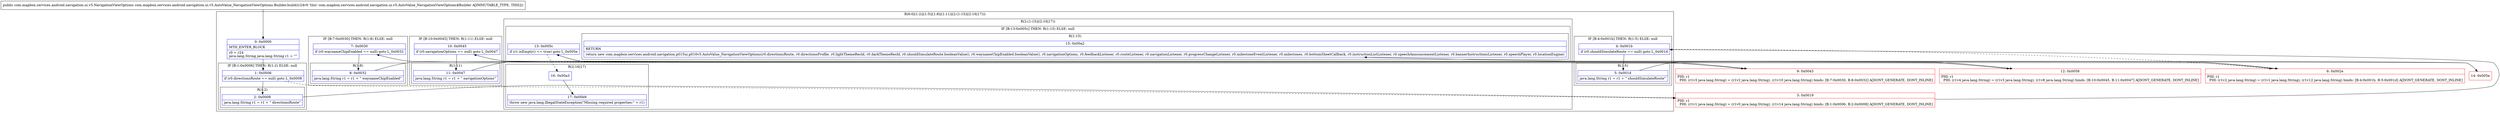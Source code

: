 digraph "CFG forcom.mapbox.services.android.navigation.ui.v5.AutoValue_NavigationViewOptions.Builder.build()Lcom\/mapbox\/services\/android\/navigation\/ui\/v5\/NavigationViewOptions;" {
subgraph cluster_Region_191147585 {
label = "R(6:0|(1:2)|(1:5)|(1:8)|(1:11)|(2:(1:15)|(2:16|17)))";
node [shape=record,color=blue];
Node_0 [shape=record,label="{0\:\ 0x0000|MTH_ENTER_BLOCK\l|r0 = r24\ljava.lang.String java.lang.String r1 = \"\"\l}"];
subgraph cluster_IfRegion_1574311915 {
label = "IF [B:1:0x0006] THEN: R(1:2) ELSE: null";
node [shape=record,color=blue];
Node_1 [shape=record,label="{1\:\ 0x0006|if (r0.directionsRoute == null) goto L_0x0008\l}"];
subgraph cluster_Region_1986763620 {
label = "R(1:2)";
node [shape=record,color=blue];
Node_2 [shape=record,label="{2\:\ 0x0008|java.lang.String r1 = r1 + \" directionsRoute\"\l}"];
}
}
subgraph cluster_IfRegion_2119051081 {
label = "IF [B:4:0x001b] THEN: R(1:5) ELSE: null";
node [shape=record,color=blue];
Node_4 [shape=record,label="{4\:\ 0x001b|if (r0.shouldSimulateRoute == null) goto L_0x001d\l}"];
subgraph cluster_Region_1490235545 {
label = "R(1:5)";
node [shape=record,color=blue];
Node_5 [shape=record,label="{5\:\ 0x001d|java.lang.String r1 = r1 + \" shouldSimulateRoute\"\l}"];
}
}
subgraph cluster_IfRegion_1809713151 {
label = "IF [B:7:0x0030] THEN: R(1:8) ELSE: null";
node [shape=record,color=blue];
Node_7 [shape=record,label="{7\:\ 0x0030|if (r0.waynameChipEnabled == null) goto L_0x0032\l}"];
subgraph cluster_Region_1697494291 {
label = "R(1:8)";
node [shape=record,color=blue];
Node_8 [shape=record,label="{8\:\ 0x0032|java.lang.String r1 = r1 + \" waynameChipEnabled\"\l}"];
}
}
subgraph cluster_IfRegion_313799945 {
label = "IF [B:10:0x0045] THEN: R(1:11) ELSE: null";
node [shape=record,color=blue];
Node_10 [shape=record,label="{10\:\ 0x0045|if (r0.navigationOptions == null) goto L_0x0047\l}"];
subgraph cluster_Region_206843054 {
label = "R(1:11)";
node [shape=record,color=blue];
Node_11 [shape=record,label="{11\:\ 0x0047|java.lang.String r1 = r1 + \" navigationOptions\"\l}"];
}
}
subgraph cluster_Region_2133852667 {
label = "R(2:(1:15)|(2:16|17))";
node [shape=record,color=blue];
subgraph cluster_IfRegion_1534589019 {
label = "IF [B:13:0x005c] THEN: R(1:15) ELSE: null";
node [shape=record,color=blue];
Node_13 [shape=record,label="{13\:\ 0x005c|if (r1.isEmpty() == true) goto L_0x005e\l}"];
subgraph cluster_Region_1883968827 {
label = "R(1:15)";
node [shape=record,color=blue];
Node_15 [shape=record,label="{15\:\ 0x00a2|RETURN\l|return new com.mapbox.services.android.navigation.p015ui.p016v5.AutoValue_NavigationViewOptions(r0.directionsRoute, r0.directionsProfile, r0.lightThemeResId, r0.darkThemeResId, r0.shouldSimulateRoute.booleanValue(), r0.waynameChipEnabled.booleanValue(), r0.navigationOptions, r0.feedbackListener, r0.routeListener, r0.navigationListener, r0.progressChangeListener, r0.milestoneEventListener, r0.milestones, r0.bottomSheetCallback, r0.instructionListListener, r0.speechAnnouncementListener, r0.bannerInstructionsListener, r0.speechPlayer, r0.locationEngine)\l}"];
}
}
subgraph cluster_Region_1400527627 {
label = "R(2:16|17)";
node [shape=record,color=blue];
Node_16 [shape=record,label="{16\:\ 0x00a3}"];
Node_17 [shape=record,label="{17\:\ 0x00b9|throw new java.lang.IllegalStateException(\"Missing required properties:\" + r1)\l}"];
}
}
}
Node_3 [shape=record,color=red,label="{3\:\ 0x0019|PHI: r1 \l  PHI: (r1v1 java.lang.String) = (r1v0 java.lang.String), (r1v14 java.lang.String) binds: [B:1:0x0006, B:2:0x0008] A[DONT_GENERATE, DONT_INLINE]\l}"];
Node_6 [shape=record,color=red,label="{6\:\ 0x002e|PHI: r1 \l  PHI: (r1v2 java.lang.String) = (r1v1 java.lang.String), (r1v12 java.lang.String) binds: [B:4:0x001b, B:5:0x001d] A[DONT_GENERATE, DONT_INLINE]\l}"];
Node_9 [shape=record,color=red,label="{9\:\ 0x0043|PHI: r1 \l  PHI: (r1v3 java.lang.String) = (r1v2 java.lang.String), (r1v10 java.lang.String) binds: [B:7:0x0030, B:8:0x0032] A[DONT_GENERATE, DONT_INLINE]\l}"];
Node_12 [shape=record,color=red,label="{12\:\ 0x0058|PHI: r1 \l  PHI: (r1v4 java.lang.String) = (r1v3 java.lang.String), (r1v8 java.lang.String) binds: [B:10:0x0045, B:11:0x0047] A[DONT_GENERATE, DONT_INLINE]\l}"];
Node_14 [shape=record,color=red,label="{14\:\ 0x005e}"];
MethodNode[shape=record,label="{public com.mapbox.services.android.navigation.ui.v5.NavigationViewOptions com.mapbox.services.android.navigation.ui.v5.AutoValue_NavigationViewOptions.Builder.build((r24v0 'this' com.mapbox.services.android.navigation.ui.v5.AutoValue_NavigationViewOptions$Builder A[IMMUTABLE_TYPE, THIS])) }"];
MethodNode -> Node_0;
Node_0 -> Node_1;
Node_1 -> Node_2;
Node_1 -> Node_3[style=dashed];
Node_2 -> Node_3;
Node_4 -> Node_5;
Node_4 -> Node_6[style=dashed];
Node_5 -> Node_6;
Node_7 -> Node_8;
Node_7 -> Node_9[style=dashed];
Node_8 -> Node_9;
Node_10 -> Node_11;
Node_10 -> Node_12[style=dashed];
Node_11 -> Node_12;
Node_13 -> Node_14;
Node_13 -> Node_16[style=dashed];
Node_16 -> Node_17;
Node_3 -> Node_4;
Node_6 -> Node_7;
Node_9 -> Node_10;
Node_12 -> Node_13;
Node_14 -> Node_15;
}

